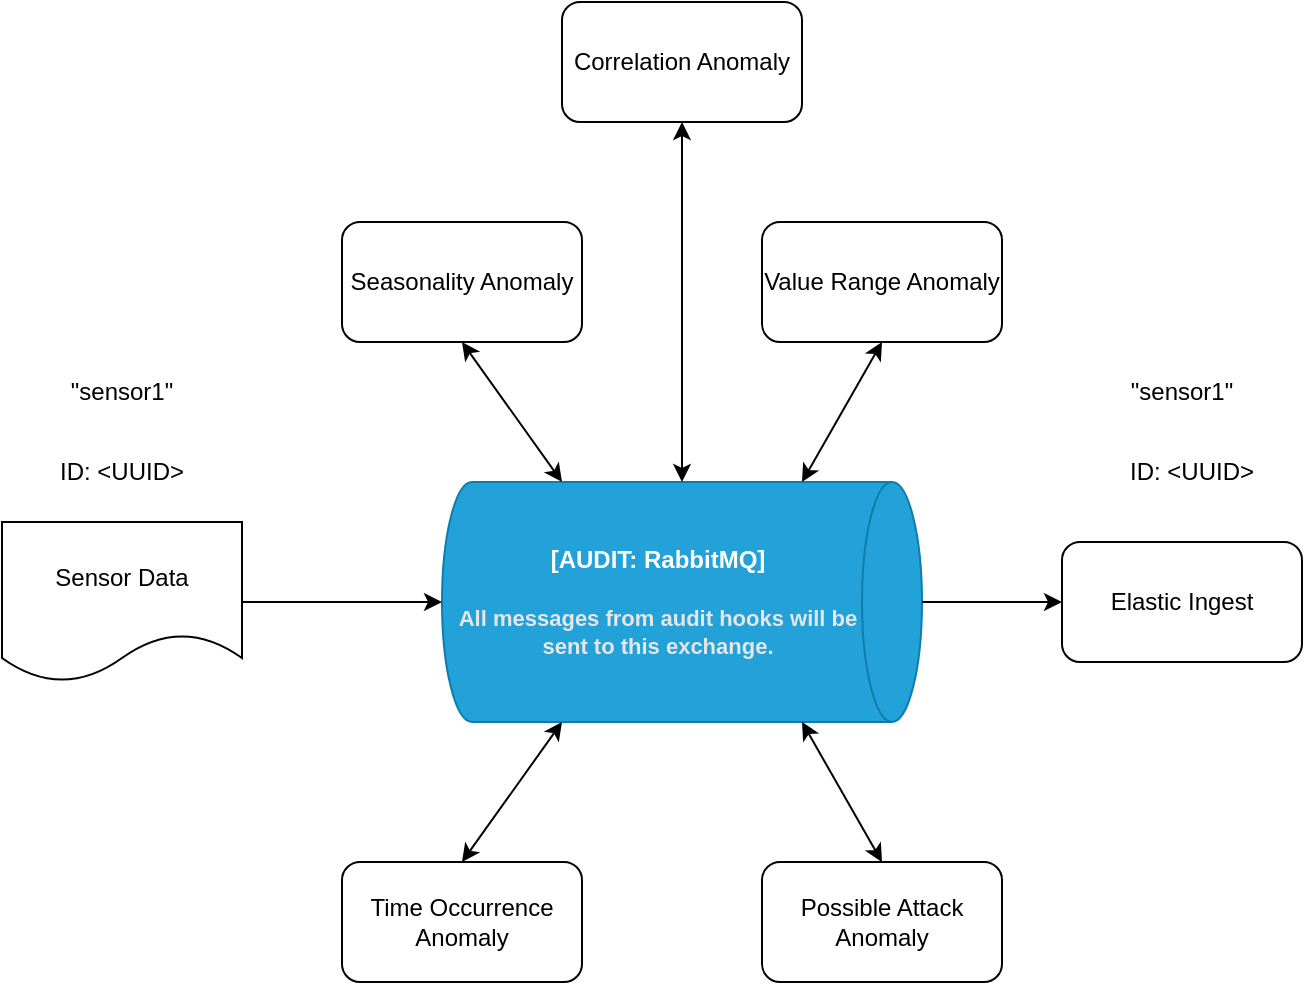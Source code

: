 <mxfile version="15.7.1" type="github">
  <diagram id="jIUITmyzeD87ZEfBDrSX" name="Page-1">
    <mxGraphModel dx="1298" dy="1225" grid="1" gridSize="10" guides="1" tooltips="1" connect="1" arrows="1" fold="1" page="1" pageScale="1" pageWidth="700" pageHeight="469" math="0" shadow="0">
      <root>
        <mxCell id="0" />
        <mxCell id="1" parent="0" />
        <mxCell id="8Pe6dOlYgh1ihYA8Ivlo-1" value="Seasonality Anomaly" style="rounded=1;whiteSpace=wrap;html=1;" vertex="1" parent="1">
          <mxGeometry x="190" y="70" width="120" height="60" as="geometry" />
        </mxCell>
        <mxCell id="8Pe6dOlYgh1ihYA8Ivlo-2" value="Time Occurrence&lt;br&gt;Anomaly" style="rounded=1;whiteSpace=wrap;html=1;" vertex="1" parent="1">
          <mxGeometry x="190" y="390" width="120" height="60" as="geometry" />
        </mxCell>
        <mxCell id="8Pe6dOlYgh1ihYA8Ivlo-3" value="Possible Attack Anomaly" style="rounded=1;whiteSpace=wrap;html=1;" vertex="1" parent="1">
          <mxGeometry x="400" y="390" width="120" height="60" as="geometry" />
        </mxCell>
        <mxCell id="8Pe6dOlYgh1ihYA8Ivlo-4" value="Value Range Anomaly" style="rounded=1;whiteSpace=wrap;html=1;" vertex="1" parent="1">
          <mxGeometry x="400" y="70" width="120" height="60" as="geometry" />
        </mxCell>
        <object placeholders="1" c4Type="" c4Container="AUDIT" c4Technology="RabbitMQ" c4Description="All messages from audit hooks will be sent to this exchange." label="&lt;font style=&quot;font-size: 16px&quot;&gt;&lt;b&gt;%c4Type%&lt;/font&gt;&lt;div&gt;[%c4Container%:&amp;nbsp;%c4Technology%]&lt;/div&gt;&lt;br&gt;&lt;div&gt;&lt;font style=&quot;font-size: 11px&quot;&gt;&lt;font color=&quot;#E6E6E6&quot;&gt;%c4Description%&lt;/font&gt;&lt;/div&gt;" id="8Pe6dOlYgh1ihYA8Ivlo-5">
          <mxCell style="shape=cylinder3;size=15;direction=south;whiteSpace=wrap;html=1;boundedLbl=1;rounded=0;labelBackgroundColor=none;fillColor=#23A2D9;fontSize=12;fontColor=#ffffff;align=center;strokeColor=#0E7DAD;metaEdit=1;points=[[0.5,0,0],[1,0.25,0],[1,0.5,0],[1,0.75,0],[0.5,1,0],[0,0.75,0],[0,0.5,0],[0,0.25,0]];resizable=0;" vertex="1" parent="1">
            <mxGeometry x="240" y="200" width="240" height="120" as="geometry" />
          </mxCell>
        </object>
        <mxCell id="8Pe6dOlYgh1ihYA8Ivlo-6" value="" style="endArrow=classic;startArrow=classic;html=1;rounded=0;entryX=0.5;entryY=1;entryDx=0;entryDy=0;exitX=0;exitY=0.75;exitDx=0;exitDy=0;exitPerimeter=0;" edge="1" parent="1" source="8Pe6dOlYgh1ihYA8Ivlo-5" target="8Pe6dOlYgh1ihYA8Ivlo-1">
          <mxGeometry width="50" height="50" relative="1" as="geometry">
            <mxPoint x="170" y="270" as="sourcePoint" />
            <mxPoint x="220" y="220" as="targetPoint" />
          </mxGeometry>
        </mxCell>
        <mxCell id="8Pe6dOlYgh1ihYA8Ivlo-7" value="" style="endArrow=classic;startArrow=classic;html=1;rounded=0;entryX=1;entryY=0.75;entryDx=0;entryDy=0;entryPerimeter=0;exitX=0.5;exitY=0;exitDx=0;exitDy=0;" edge="1" parent="1" source="8Pe6dOlYgh1ihYA8Ivlo-2" target="8Pe6dOlYgh1ihYA8Ivlo-5">
          <mxGeometry width="50" height="50" relative="1" as="geometry">
            <mxPoint x="100" y="380" as="sourcePoint" />
            <mxPoint x="150" y="330" as="targetPoint" />
          </mxGeometry>
        </mxCell>
        <mxCell id="8Pe6dOlYgh1ihYA8Ivlo-10" value="" style="endArrow=classic;startArrow=classic;html=1;rounded=0;entryX=1;entryY=0.25;entryDx=0;entryDy=0;entryPerimeter=0;exitX=0.5;exitY=0;exitDx=0;exitDy=0;" edge="1" parent="1" source="8Pe6dOlYgh1ihYA8Ivlo-3" target="8Pe6dOlYgh1ihYA8Ivlo-5">
          <mxGeometry width="50" height="50" relative="1" as="geometry">
            <mxPoint x="530" y="400" as="sourcePoint" />
            <mxPoint x="580" y="350" as="targetPoint" />
          </mxGeometry>
        </mxCell>
        <mxCell id="8Pe6dOlYgh1ihYA8Ivlo-11" value="" style="endArrow=classic;startArrow=classic;html=1;rounded=0;entryX=0.5;entryY=1;entryDx=0;entryDy=0;exitX=0;exitY=0.25;exitDx=0;exitDy=0;exitPerimeter=0;" edge="1" parent="1" source="8Pe6dOlYgh1ihYA8Ivlo-5" target="8Pe6dOlYgh1ihYA8Ivlo-4">
          <mxGeometry width="50" height="50" relative="1" as="geometry">
            <mxPoint x="370" y="220" as="sourcePoint" />
            <mxPoint x="420" y="170" as="targetPoint" />
          </mxGeometry>
        </mxCell>
        <mxCell id="8Pe6dOlYgh1ihYA8Ivlo-12" value="Elastic Ingest" style="rounded=1;whiteSpace=wrap;html=1;" vertex="1" parent="1">
          <mxGeometry x="550" y="230" width="120" height="60" as="geometry" />
        </mxCell>
        <mxCell id="8Pe6dOlYgh1ihYA8Ivlo-13" value="" style="endArrow=classic;html=1;rounded=0;entryX=0.5;entryY=1;entryDx=0;entryDy=0;entryPerimeter=0;" edge="1" parent="1" target="8Pe6dOlYgh1ihYA8Ivlo-5">
          <mxGeometry width="50" height="50" relative="1" as="geometry">
            <mxPoint x="140" y="260" as="sourcePoint" />
            <mxPoint x="120" y="240" as="targetPoint" />
          </mxGeometry>
        </mxCell>
        <mxCell id="8Pe6dOlYgh1ihYA8Ivlo-14" value="Sensor Data" style="shape=document;whiteSpace=wrap;html=1;boundedLbl=1;" vertex="1" parent="1">
          <mxGeometry x="20" y="220" width="120" height="80" as="geometry" />
        </mxCell>
        <mxCell id="8Pe6dOlYgh1ihYA8Ivlo-16" value="" style="endArrow=classic;html=1;rounded=0;exitX=0.5;exitY=0;exitDx=0;exitDy=0;exitPerimeter=0;entryX=0;entryY=0.5;entryDx=0;entryDy=0;" edge="1" parent="1" source="8Pe6dOlYgh1ihYA8Ivlo-5" target="8Pe6dOlYgh1ihYA8Ivlo-12">
          <mxGeometry width="50" height="50" relative="1" as="geometry">
            <mxPoint x="520" y="220" as="sourcePoint" />
            <mxPoint x="570" y="170" as="targetPoint" />
          </mxGeometry>
        </mxCell>
        <mxCell id="8Pe6dOlYgh1ihYA8Ivlo-17" value="ID: &amp;lt;UUID&amp;gt;" style="text;html=1;strokeColor=none;fillColor=none;align=center;verticalAlign=middle;whiteSpace=wrap;rounded=0;" vertex="1" parent="1">
          <mxGeometry x="45" y="180" width="70" height="30" as="geometry" />
        </mxCell>
        <mxCell id="8Pe6dOlYgh1ihYA8Ivlo-18" value="ID: &amp;lt;UUID&amp;gt;" style="text;html=1;strokeColor=none;fillColor=none;align=center;verticalAlign=middle;whiteSpace=wrap;rounded=0;" vertex="1" parent="1">
          <mxGeometry x="580" y="180" width="70" height="30" as="geometry" />
        </mxCell>
        <mxCell id="8Pe6dOlYgh1ihYA8Ivlo-19" value="&quot;sensor1&quot;" style="text;html=1;strokeColor=none;fillColor=none;align=center;verticalAlign=middle;whiteSpace=wrap;rounded=0;" vertex="1" parent="1">
          <mxGeometry x="45" y="140" width="70" height="30" as="geometry" />
        </mxCell>
        <mxCell id="8Pe6dOlYgh1ihYA8Ivlo-21" value="Correlation Anomaly" style="rounded=1;whiteSpace=wrap;html=1;" vertex="1" parent="1">
          <mxGeometry x="300" y="-40" width="120" height="60" as="geometry" />
        </mxCell>
        <mxCell id="8Pe6dOlYgh1ihYA8Ivlo-22" value="" style="endArrow=classic;startArrow=classic;html=1;rounded=0;entryX=0.5;entryY=1;entryDx=0;entryDy=0;exitX=0;exitY=0.5;exitDx=0;exitDy=0;exitPerimeter=0;" edge="1" parent="1" source="8Pe6dOlYgh1ihYA8Ivlo-5" target="8Pe6dOlYgh1ihYA8Ivlo-21">
          <mxGeometry width="50" height="50" relative="1" as="geometry">
            <mxPoint x="310" y="210" as="sourcePoint" />
            <mxPoint x="260" y="140" as="targetPoint" />
          </mxGeometry>
        </mxCell>
        <mxCell id="8Pe6dOlYgh1ihYA8Ivlo-28" value="&quot;sensor1&quot;" style="text;html=1;strokeColor=none;fillColor=none;align=center;verticalAlign=middle;whiteSpace=wrap;rounded=0;" vertex="1" parent="1">
          <mxGeometry x="575" y="140" width="70" height="30" as="geometry" />
        </mxCell>
      </root>
    </mxGraphModel>
  </diagram>
</mxfile>
